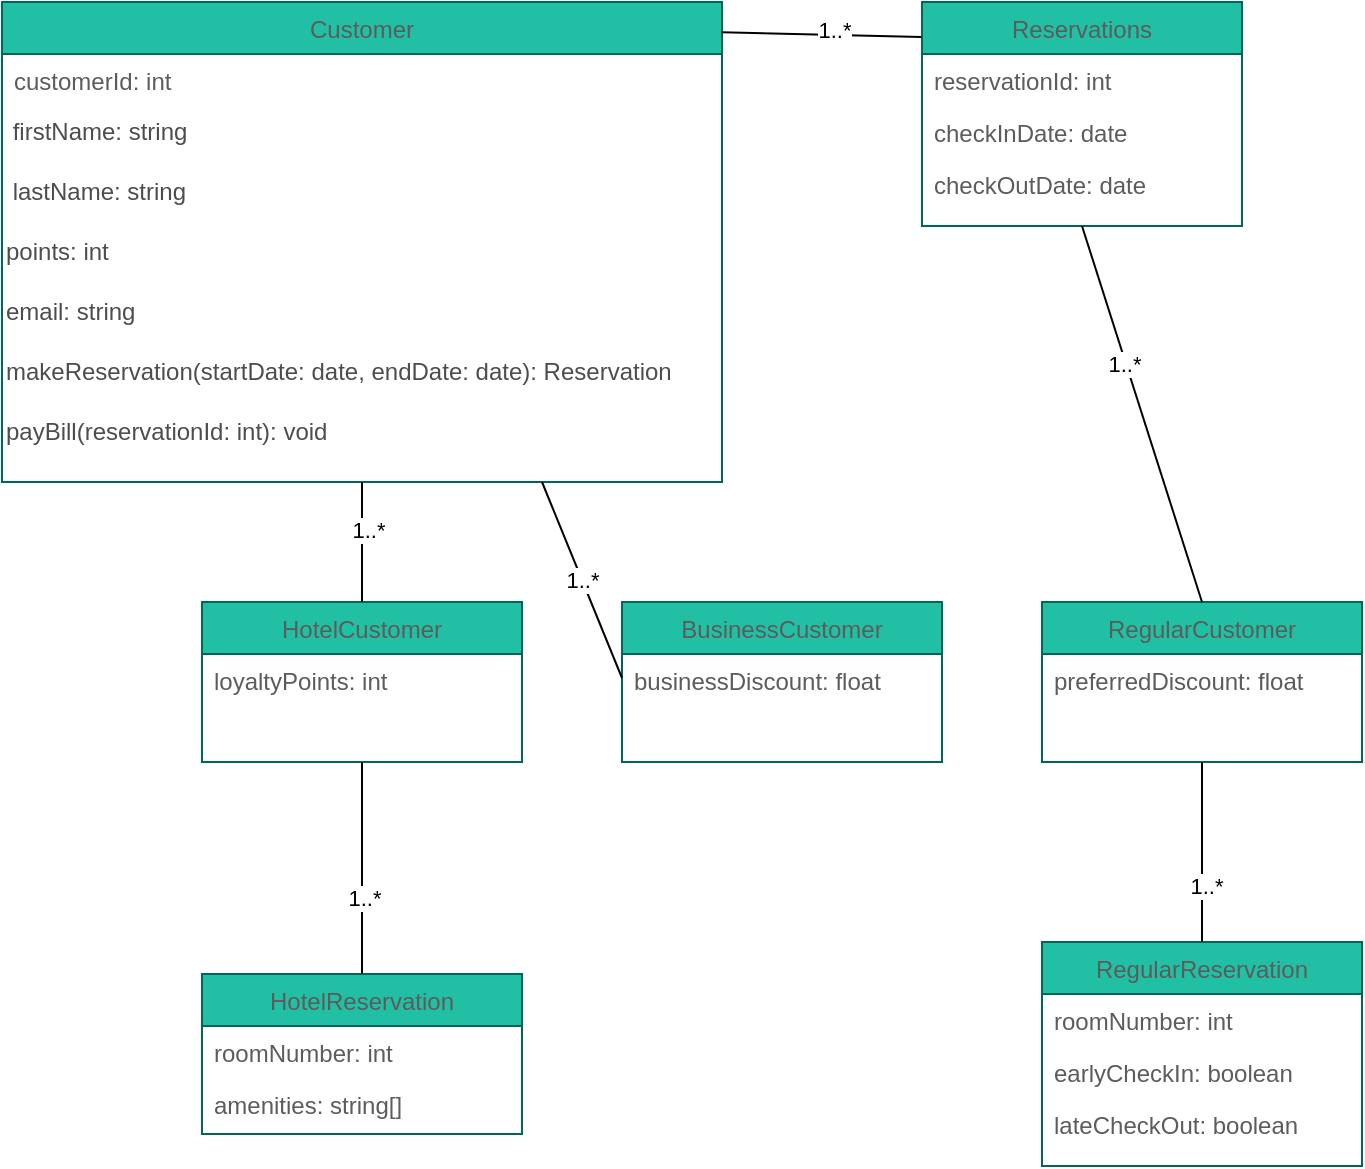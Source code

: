 <mxfile version="22.1.3" type="github">
  <diagram id="C5RBs43oDa-KdzZeNtuy" name="Page-1">
    <mxGraphModel dx="711" dy="556" grid="1" gridSize="10" guides="1" tooltips="1" connect="1" arrows="1" fold="1" page="1" pageScale="1" pageWidth="827" pageHeight="1169" background="#FFFFFF" math="0" shadow="0">
      <root>
        <mxCell id="WIyWlLk6GJQsqaUBKTNV-0" />
        <mxCell id="WIyWlLk6GJQsqaUBKTNV-1" parent="WIyWlLk6GJQsqaUBKTNV-0" />
        <mxCell id="zkfFHV4jXpPFQw0GAbJ--17" value="Reservations" style="swimlane;fontStyle=0;align=center;verticalAlign=top;childLayout=stackLayout;horizontal=1;startSize=26;horizontalStack=0;resizeParent=1;resizeLast=0;collapsible=1;marginBottom=0;rounded=0;shadow=0;strokeWidth=1;labelBackgroundColor=none;fillColor=#21C0A5;strokeColor=#006658;fontColor=#5C5C5C;" parent="WIyWlLk6GJQsqaUBKTNV-1" vertex="1">
          <mxGeometry x="490" y="110" width="160" height="112" as="geometry">
            <mxRectangle x="550" y="140" width="160" height="26" as="alternateBounds" />
          </mxGeometry>
        </mxCell>
        <mxCell id="zkfFHV4jXpPFQw0GAbJ--18" value="reservationId: int" style="text;align=left;verticalAlign=top;spacingLeft=4;spacingRight=4;overflow=hidden;rotatable=0;points=[[0,0.5],[1,0.5]];portConstraint=eastwest;labelBackgroundColor=none;fontColor=#5C5C5C;" parent="zkfFHV4jXpPFQw0GAbJ--17" vertex="1">
          <mxGeometry y="26" width="160" height="26" as="geometry" />
        </mxCell>
        <mxCell id="zkfFHV4jXpPFQw0GAbJ--20" value="checkInDate: date " style="text;align=left;verticalAlign=top;spacingLeft=4;spacingRight=4;overflow=hidden;rotatable=0;points=[[0,0.5],[1,0.5]];portConstraint=eastwest;rounded=0;shadow=0;html=0;labelBackgroundColor=none;fontColor=#5C5C5C;" parent="zkfFHV4jXpPFQw0GAbJ--17" vertex="1">
          <mxGeometry y="52" width="160" height="26" as="geometry" />
        </mxCell>
        <mxCell id="zkfFHV4jXpPFQw0GAbJ--21" value="checkOutDate: date" style="text;align=left;verticalAlign=top;spacingLeft=4;spacingRight=4;overflow=hidden;rotatable=0;points=[[0,0.5],[1,0.5]];portConstraint=eastwest;rounded=0;shadow=0;html=0;labelBackgroundColor=none;fontColor=#5C5C5C;" parent="zkfFHV4jXpPFQw0GAbJ--17" vertex="1">
          <mxGeometry y="78" width="160" height="26" as="geometry" />
        </mxCell>
        <mxCell id="gPVAx0gMRRmM96N1XClp-9" value="RegularCustomer" style="swimlane;fontStyle=0;align=center;verticalAlign=top;childLayout=stackLayout;horizontal=1;startSize=26;horizontalStack=0;resizeParent=1;resizeLast=0;collapsible=1;marginBottom=0;rounded=0;shadow=0;strokeWidth=1;labelBackgroundColor=none;fillColor=#21C0A5;strokeColor=#006658;fontColor=#5C5C5C;" parent="WIyWlLk6GJQsqaUBKTNV-1" vertex="1">
          <mxGeometry x="550" y="410" width="160" height="80" as="geometry">
            <mxRectangle x="550" y="140" width="160" height="26" as="alternateBounds" />
          </mxGeometry>
        </mxCell>
        <mxCell id="gPVAx0gMRRmM96N1XClp-10" value="preferredDiscount: float" style="text;align=left;verticalAlign=top;spacingLeft=4;spacingRight=4;overflow=hidden;rotatable=0;points=[[0,0.5],[1,0.5]];portConstraint=eastwest;labelBackgroundColor=none;fontColor=#5C5C5C;" parent="gPVAx0gMRRmM96N1XClp-9" vertex="1">
          <mxGeometry y="26" width="160" height="24" as="geometry" />
        </mxCell>
        <mxCell id="gPVAx0gMRRmM96N1XClp-12" value="BusinessCustomer" style="swimlane;fontStyle=0;align=center;verticalAlign=top;childLayout=stackLayout;horizontal=1;startSize=26;horizontalStack=0;resizeParent=1;resizeLast=0;collapsible=1;marginBottom=0;rounded=0;shadow=0;strokeWidth=1;labelBackgroundColor=none;fillColor=#21C0A5;strokeColor=#006658;fontColor=#5C5C5C;" parent="WIyWlLk6GJQsqaUBKTNV-1" vertex="1">
          <mxGeometry x="340" y="410" width="160" height="80" as="geometry">
            <mxRectangle x="550" y="140" width="160" height="26" as="alternateBounds" />
          </mxGeometry>
        </mxCell>
        <mxCell id="gPVAx0gMRRmM96N1XClp-13" value="businessDiscount: float" style="text;align=left;verticalAlign=top;spacingLeft=4;spacingRight=4;overflow=hidden;rotatable=0;points=[[0,0.5],[1,0.5]];portConstraint=eastwest;labelBackgroundColor=none;fontColor=#5C5C5C;" parent="gPVAx0gMRRmM96N1XClp-12" vertex="1">
          <mxGeometry y="26" width="160" height="24" as="geometry" />
        </mxCell>
        <mxCell id="gPVAx0gMRRmM96N1XClp-15" value="HotelCustomer" style="swimlane;fontStyle=0;align=center;verticalAlign=top;childLayout=stackLayout;horizontal=1;startSize=26;horizontalStack=0;resizeParent=1;resizeLast=0;collapsible=1;marginBottom=0;rounded=0;shadow=0;strokeWidth=1;labelBackgroundColor=none;fillColor=#21C0A5;strokeColor=#006658;fontColor=#5C5C5C;" parent="WIyWlLk6GJQsqaUBKTNV-1" vertex="1">
          <mxGeometry x="130" y="410" width="160" height="80" as="geometry">
            <mxRectangle x="550" y="140" width="160" height="26" as="alternateBounds" />
          </mxGeometry>
        </mxCell>
        <mxCell id="gPVAx0gMRRmM96N1XClp-16" value="loyaltyPoints: int&#xa;&#xa;camenities: string[]" style="text;align=left;verticalAlign=top;spacingLeft=4;spacingRight=4;overflow=hidden;rotatable=0;points=[[0,0.5],[1,0.5]];portConstraint=eastwest;labelBackgroundColor=none;fontColor=#5C5C5C;" parent="gPVAx0gMRRmM96N1XClp-15" vertex="1">
          <mxGeometry y="26" width="160" height="26" as="geometry" />
        </mxCell>
        <mxCell id="gPVAx0gMRRmM96N1XClp-17" value="HotelReservation" style="swimlane;fontStyle=0;align=center;verticalAlign=top;childLayout=stackLayout;horizontal=1;startSize=26;horizontalStack=0;resizeParent=1;resizeLast=0;collapsible=1;marginBottom=0;rounded=0;shadow=0;strokeWidth=1;labelBackgroundColor=none;fillColor=#21C0A5;strokeColor=#006658;fontColor=#5C5C5C;" parent="WIyWlLk6GJQsqaUBKTNV-1" vertex="1">
          <mxGeometry x="130" y="596" width="160" height="80" as="geometry">
            <mxRectangle x="550" y="140" width="160" height="26" as="alternateBounds" />
          </mxGeometry>
        </mxCell>
        <mxCell id="gPVAx0gMRRmM96N1XClp-18" value="roomNumber: int" style="text;align=left;verticalAlign=top;spacingLeft=4;spacingRight=4;overflow=hidden;rotatable=0;points=[[0,0.5],[1,0.5]];portConstraint=eastwest;labelBackgroundColor=none;fontColor=#5C5C5C;" parent="gPVAx0gMRRmM96N1XClp-17" vertex="1">
          <mxGeometry y="26" width="160" height="26" as="geometry" />
        </mxCell>
        <mxCell id="gPVAx0gMRRmM96N1XClp-19" value="amenities: string[]" style="text;align=left;verticalAlign=top;spacingLeft=4;spacingRight=4;overflow=hidden;rotatable=0;points=[[0,0.5],[1,0.5]];portConstraint=eastwest;rounded=0;shadow=0;html=0;labelBackgroundColor=none;fontColor=#5C5C5C;" parent="gPVAx0gMRRmM96N1XClp-17" vertex="1">
          <mxGeometry y="52" width="160" height="26" as="geometry" />
        </mxCell>
        <mxCell id="gPVAx0gMRRmM96N1XClp-21" value="RegularReservation" style="swimlane;fontStyle=0;align=center;verticalAlign=top;childLayout=stackLayout;horizontal=1;startSize=26;horizontalStack=0;resizeParent=1;resizeLast=0;collapsible=1;marginBottom=0;rounded=0;shadow=0;strokeWidth=1;labelBackgroundColor=none;fillColor=#21C0A5;strokeColor=#006658;fontColor=#5C5C5C;" parent="WIyWlLk6GJQsqaUBKTNV-1" vertex="1">
          <mxGeometry x="550" y="580" width="160" height="112" as="geometry">
            <mxRectangle x="550" y="140" width="160" height="26" as="alternateBounds" />
          </mxGeometry>
        </mxCell>
        <mxCell id="gPVAx0gMRRmM96N1XClp-22" value="roomNumber: int" style="text;align=left;verticalAlign=top;spacingLeft=4;spacingRight=4;overflow=hidden;rotatable=0;points=[[0,0.5],[1,0.5]];portConstraint=eastwest;labelBackgroundColor=none;fontColor=#5C5C5C;" parent="gPVAx0gMRRmM96N1XClp-21" vertex="1">
          <mxGeometry y="26" width="160" height="26" as="geometry" />
        </mxCell>
        <mxCell id="gPVAx0gMRRmM96N1XClp-23" value="earlyCheckIn: boolean" style="text;align=left;verticalAlign=top;spacingLeft=4;spacingRight=4;overflow=hidden;rotatable=0;points=[[0,0.5],[1,0.5]];portConstraint=eastwest;rounded=0;shadow=0;html=0;labelBackgroundColor=none;fontColor=#5C5C5C;" parent="gPVAx0gMRRmM96N1XClp-21" vertex="1">
          <mxGeometry y="52" width="160" height="26" as="geometry" />
        </mxCell>
        <mxCell id="gPVAx0gMRRmM96N1XClp-24" value="lateCheckOut: boolean" style="text;align=left;verticalAlign=top;spacingLeft=4;spacingRight=4;overflow=hidden;rotatable=0;points=[[0,0.5],[1,0.5]];portConstraint=eastwest;rounded=0;shadow=0;html=0;labelBackgroundColor=none;fontColor=#5C5C5C;" parent="gPVAx0gMRRmM96N1XClp-21" vertex="1">
          <mxGeometry y="78" width="160" height="26" as="geometry" />
        </mxCell>
        <mxCell id="gPVAx0gMRRmM96N1XClp-53" value="Customer" style="swimlane;fontStyle=0;align=center;verticalAlign=top;childLayout=stackLayout;horizontal=1;startSize=26;horizontalStack=0;resizeParent=1;resizeLast=0;collapsible=1;marginBottom=0;rounded=0;shadow=0;strokeWidth=1;labelBackgroundColor=none;fillColor=#21C0A5;strokeColor=#006658;fontColor=#5C5C5C;" parent="WIyWlLk6GJQsqaUBKTNV-1" vertex="1">
          <mxGeometry x="30" y="110" width="360" height="240" as="geometry">
            <mxRectangle x="550" y="140" width="160" height="26" as="alternateBounds" />
          </mxGeometry>
        </mxCell>
        <mxCell id="gPVAx0gMRRmM96N1XClp-55" value="customerId: int" style="text;align=left;verticalAlign=top;spacingLeft=4;spacingRight=4;overflow=hidden;rotatable=0;points=[[0,0.5],[1,0.5]];portConstraint=eastwest;rounded=0;shadow=0;html=0;labelBackgroundColor=none;fontColor=#5C5C5C;" parent="gPVAx0gMRRmM96N1XClp-53" vertex="1">
          <mxGeometry y="26" width="360" height="24" as="geometry" />
        </mxCell>
        <mxCell id="gPVAx0gMRRmM96N1XClp-59" value="&lt;div style=&quot;&quot;&gt;&lt;span style=&quot;color: rgb(77, 77, 77);&quot;&gt;&amp;nbsp;firstName: string&lt;/span&gt;&lt;/div&gt;" style="text;html=1;align=left;verticalAlign=middle;resizable=0;points=[];autosize=1;strokeColor=none;fillColor=none;" parent="gPVAx0gMRRmM96N1XClp-53" vertex="1">
          <mxGeometry y="50" width="360" height="30" as="geometry" />
        </mxCell>
        <mxCell id="gPVAx0gMRRmM96N1XClp-62" value="&lt;div style=&quot;&quot;&gt;&lt;font color=&quot;#4d4d4d&quot;&gt;&amp;nbsp;lastName: string&lt;/font&gt;&lt;/div&gt;" style="text;html=1;align=left;verticalAlign=middle;resizable=0;points=[];autosize=1;strokeColor=none;fillColor=none;" parent="gPVAx0gMRRmM96N1XClp-53" vertex="1">
          <mxGeometry y="80" width="360" height="30" as="geometry" />
        </mxCell>
        <mxCell id="gPVAx0gMRRmM96N1XClp-63" value="&lt;div style=&quot;&quot;&gt;&lt;font color=&quot;#4d4d4d&quot;&gt;points: int&lt;/font&gt;&lt;br&gt;&lt;/div&gt;" style="text;html=1;align=left;verticalAlign=middle;resizable=0;points=[];autosize=1;strokeColor=none;fillColor=none;" parent="gPVAx0gMRRmM96N1XClp-53" vertex="1">
          <mxGeometry y="110" width="360" height="30" as="geometry" />
        </mxCell>
        <mxCell id="gPVAx0gMRRmM96N1XClp-64" value="&lt;div style=&quot;&quot;&gt;&lt;font color=&quot;#4d4d4d&quot;&gt;email:&lt;/font&gt; &lt;font color=&quot;#4d4d4d&quot;&gt;string&lt;/font&gt;&lt;br&gt;&lt;/div&gt;" style="text;html=1;align=left;verticalAlign=middle;resizable=0;points=[];autosize=1;strokeColor=none;fillColor=none;" parent="gPVAx0gMRRmM96N1XClp-53" vertex="1">
          <mxGeometry y="140" width="360" height="30" as="geometry" />
        </mxCell>
        <mxCell id="gPVAx0gMRRmM96N1XClp-67" value="&lt;div style=&quot;text-align: center;&quot;&gt;&lt;font color=&quot;#4d4d4d&quot;&gt;makeReservation(startDate: date, endDate: date): Reservation&lt;/font&gt;&lt;br&gt;&lt;/div&gt;" style="text;html=1;align=left;verticalAlign=middle;resizable=0;points=[];autosize=1;strokeColor=none;fillColor=none;" parent="gPVAx0gMRRmM96N1XClp-53" vertex="1">
          <mxGeometry y="170" width="360" height="30" as="geometry" />
        </mxCell>
        <mxCell id="gPVAx0gMRRmM96N1XClp-68" value="&lt;div style=&quot;&quot;&gt;&lt;font color=&quot;#4d4d4d&quot;&gt;payBill(reservationId: int): void&lt;/font&gt;&lt;br&gt;&lt;/div&gt;" style="text;html=1;align=left;verticalAlign=middle;resizable=0;points=[];autosize=1;strokeColor=none;fillColor=none;" parent="gPVAx0gMRRmM96N1XClp-53" vertex="1">
          <mxGeometry y="200" width="360" height="30" as="geometry" />
        </mxCell>
        <mxCell id="gPVAx0gMRRmM96N1XClp-75" value="" style="endArrow=none;html=1;rounded=0;entryX=0.5;entryY=1;entryDx=0;entryDy=0;exitX=0.5;exitY=0;exitDx=0;exitDy=0;" parent="WIyWlLk6GJQsqaUBKTNV-1" source="gPVAx0gMRRmM96N1XClp-9" target="zkfFHV4jXpPFQw0GAbJ--17" edge="1">
          <mxGeometry width="50" height="50" relative="1" as="geometry">
            <mxPoint x="410" y="460" as="sourcePoint" />
            <mxPoint x="460" y="410" as="targetPoint" />
          </mxGeometry>
        </mxCell>
        <mxCell id="iPTBqOIJ0UvhJMDFQBPx-2" value="1..*" style="edgeLabel;html=1;align=center;verticalAlign=middle;resizable=0;points=[];" vertex="1" connectable="0" parent="gPVAx0gMRRmM96N1XClp-75">
          <mxGeometry x="0.269" y="1" relative="1" as="geometry">
            <mxPoint as="offset" />
          </mxGeometry>
        </mxCell>
        <mxCell id="gPVAx0gMRRmM96N1XClp-76" value="" style="endArrow=none;html=1;rounded=0;exitX=0.999;exitY=0.063;exitDx=0;exitDy=0;exitPerimeter=0;entryX=-0.002;entryY=0.156;entryDx=0;entryDy=0;entryPerimeter=0;" parent="WIyWlLk6GJQsqaUBKTNV-1" source="gPVAx0gMRRmM96N1XClp-53" target="zkfFHV4jXpPFQw0GAbJ--17" edge="1">
          <mxGeometry width="50" height="50" relative="1" as="geometry">
            <mxPoint x="430" y="180" as="sourcePoint" />
            <mxPoint x="480" y="130" as="targetPoint" />
          </mxGeometry>
        </mxCell>
        <mxCell id="iPTBqOIJ0UvhJMDFQBPx-1" value="1..*" style="edgeLabel;html=1;align=center;verticalAlign=middle;resizable=0;points=[];" vertex="1" connectable="0" parent="gPVAx0gMRRmM96N1XClp-76">
          <mxGeometry x="0.125" y="3" relative="1" as="geometry">
            <mxPoint as="offset" />
          </mxGeometry>
        </mxCell>
        <mxCell id="gPVAx0gMRRmM96N1XClp-77" value="" style="endArrow=none;html=1;rounded=0;exitX=0.5;exitY=0;exitDx=0;exitDy=0;entryX=0.5;entryY=1;entryDx=0;entryDy=0;" parent="WIyWlLk6GJQsqaUBKTNV-1" source="gPVAx0gMRRmM96N1XClp-17" target="gPVAx0gMRRmM96N1XClp-15" edge="1">
          <mxGeometry width="50" height="50" relative="1" as="geometry">
            <mxPoint x="180" y="580" as="sourcePoint" />
            <mxPoint x="230" y="530" as="targetPoint" />
          </mxGeometry>
        </mxCell>
        <mxCell id="iPTBqOIJ0UvhJMDFQBPx-4" value="1..*" style="edgeLabel;html=1;align=center;verticalAlign=middle;resizable=0;points=[];" vertex="1" connectable="0" parent="gPVAx0gMRRmM96N1XClp-77">
          <mxGeometry x="-0.283" y="-1" relative="1" as="geometry">
            <mxPoint as="offset" />
          </mxGeometry>
        </mxCell>
        <mxCell id="gPVAx0gMRRmM96N1XClp-78" value="" style="endArrow=none;html=1;rounded=0;exitX=0.5;exitY=0;exitDx=0;exitDy=0;entryX=0.5;entryY=1;entryDx=0;entryDy=0;" parent="WIyWlLk6GJQsqaUBKTNV-1" source="gPVAx0gMRRmM96N1XClp-15" target="gPVAx0gMRRmM96N1XClp-53" edge="1">
          <mxGeometry width="50" height="50" relative="1" as="geometry">
            <mxPoint x="200" y="400" as="sourcePoint" />
            <mxPoint x="250" y="350" as="targetPoint" />
          </mxGeometry>
        </mxCell>
        <mxCell id="iPTBqOIJ0UvhJMDFQBPx-0" value="1..*" style="edgeLabel;html=1;align=center;verticalAlign=middle;resizable=0;points=[];" vertex="1" connectable="0" parent="gPVAx0gMRRmM96N1XClp-78">
          <mxGeometry x="0.2" y="-3" relative="1" as="geometry">
            <mxPoint as="offset" />
          </mxGeometry>
        </mxCell>
        <mxCell id="gPVAx0gMRRmM96N1XClp-79" value="1..*" style="endArrow=none;html=1;rounded=0;exitX=0.75;exitY=1;exitDx=0;exitDy=0;entryX=0;entryY=0.5;entryDx=0;entryDy=0;" parent="WIyWlLk6GJQsqaUBKTNV-1" source="gPVAx0gMRRmM96N1XClp-53" target="gPVAx0gMRRmM96N1XClp-13" edge="1">
          <mxGeometry width="50" height="50" relative="1" as="geometry">
            <mxPoint x="390" y="400" as="sourcePoint" />
            <mxPoint x="440" y="350" as="targetPoint" />
          </mxGeometry>
        </mxCell>
        <mxCell id="9sQMQTCMpXT6ElPiRgD3-0" value="" style="endArrow=none;html=1;rounded=0;exitX=0.5;exitY=0;exitDx=0;exitDy=0;entryX=0.5;entryY=1;entryDx=0;entryDy=0;" parent="WIyWlLk6GJQsqaUBKTNV-1" source="gPVAx0gMRRmM96N1XClp-21" target="gPVAx0gMRRmM96N1XClp-9" edge="1">
          <mxGeometry width="50" height="50" relative="1" as="geometry">
            <mxPoint x="670" y="510" as="sourcePoint" />
            <mxPoint x="720" y="460" as="targetPoint" />
          </mxGeometry>
        </mxCell>
        <mxCell id="iPTBqOIJ0UvhJMDFQBPx-3" value="1..*" style="edgeLabel;html=1;align=center;verticalAlign=middle;resizable=0;points=[];" vertex="1" connectable="0" parent="9sQMQTCMpXT6ElPiRgD3-0">
          <mxGeometry x="-0.378" y="-2" relative="1" as="geometry">
            <mxPoint as="offset" />
          </mxGeometry>
        </mxCell>
      </root>
    </mxGraphModel>
  </diagram>
</mxfile>

